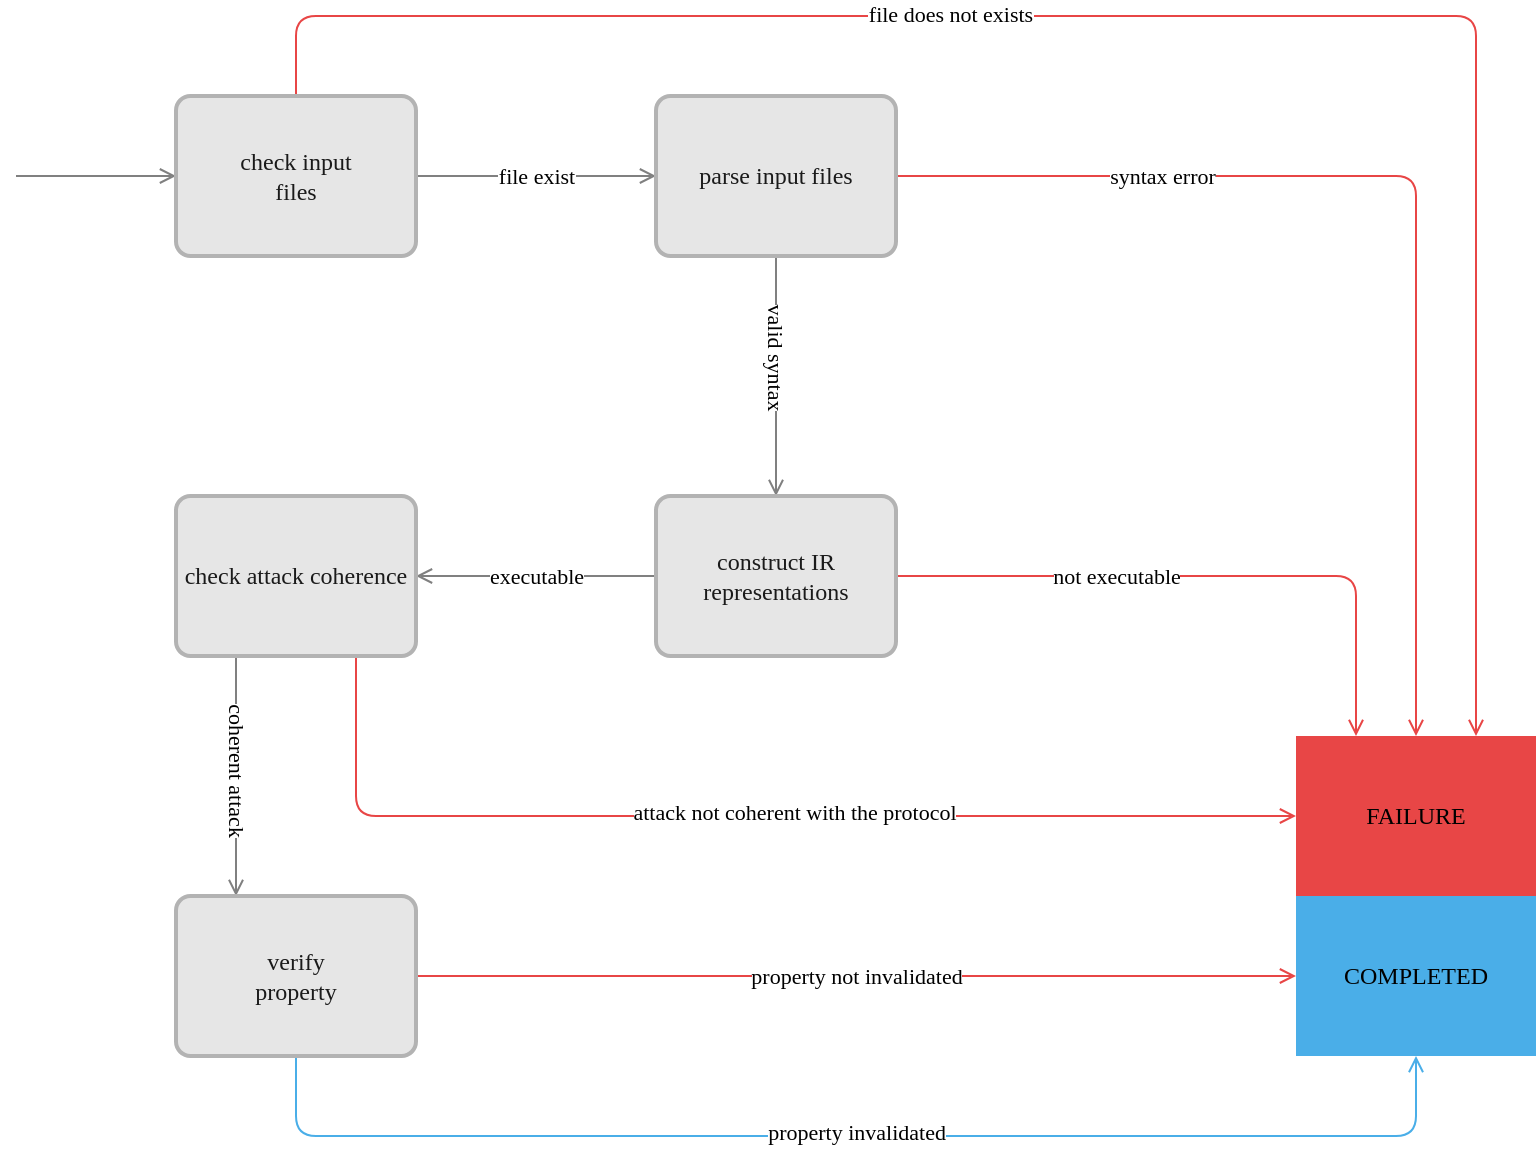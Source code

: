 <mxfile scale="2" border="0">
    <diagram id="Absw4FlAJofpdS9nPUwh" name="Sandbox">
        <mxGraphModel dx="1557" dy="969" grid="1" gridSize="10" guides="1" tooltips="1" connect="1" arrows="1" fold="1" page="1" pageScale="1" pageWidth="1169" pageHeight="827" background="#ffffff" math="0" shadow="0">
            <root>
                <mxCell id="0"/>
                <mxCell id="1" parent="0"/>
                <mxCell id="NU49kRKqgsqSBU1lDm1H-4" style="edgeStyle=none;html=1;exitX=1;exitY=0.5;exitDx=0;exitDy=0;entryX=0;entryY=0.5;entryDx=0;entryDy=0;endArrow=open;endFill=0;strokeColor=#808080;" edge="1" parent="1" source="4lcFeE_dXo_vpMr4bcOE-1" target="4lcFeE_dXo_vpMr4bcOE-2">
                    <mxGeometry relative="1" as="geometry"/>
                </mxCell>
                <mxCell id="IttJI3fnd0Y98JleBgqN-1" value="file exist" style="edgeLabel;html=1;align=center;verticalAlign=middle;resizable=0;points=[];fontFamily=Fira Code;fontColor=#000000;labelBackgroundColor=#FFFFFF;" vertex="1" connectable="0" parent="NU49kRKqgsqSBU1lDm1H-4">
                    <mxGeometry x="-0.355" y="-1" relative="1" as="geometry">
                        <mxPoint x="21" y="-1" as="offset"/>
                    </mxGeometry>
                </mxCell>
                <mxCell id="5LEAuDY7JxuY7O1avKwI-4" style="edgeStyle=none;html=1;exitX=0.5;exitY=0;exitDx=0;exitDy=0;entryX=0.75;entryY=0;entryDx=0;entryDy=0;strokeColor=#E84646;endArrow=open;endFill=0;" edge="1" parent="1" source="4lcFeE_dXo_vpMr4bcOE-1" target="5LEAuDY7JxuY7O1avKwI-1">
                    <mxGeometry relative="1" as="geometry">
                        <Array as="points">
                            <mxPoint x="380" y="80"/>
                            <mxPoint x="970" y="80"/>
                        </Array>
                    </mxGeometry>
                </mxCell>
                <mxCell id="fE1qPYhT42woRQjsetHe-2" value="file does not exists" style="edgeLabel;html=1;align=center;verticalAlign=middle;resizable=0;points=[];fontFamily=Fira Code;labelBackgroundColor=#FFFFFF;fontColor=#000000;" vertex="1" connectable="0" parent="5LEAuDY7JxuY7O1avKwI-4">
                    <mxGeometry x="-0.326" y="1" relative="1" as="geometry">
                        <mxPoint x="33" as="offset"/>
                    </mxGeometry>
                </mxCell>
                <mxCell id="7Z32vywTpY2U8DkZGhbv-9" style="edgeStyle=none;html=1;exitX=0;exitY=0.5;exitDx=0;exitDy=0;strokeColor=#808080;endArrow=none;endFill=0;startArrow=open;startFill=0;" edge="1" parent="1" source="4lcFeE_dXo_vpMr4bcOE-1">
                    <mxGeometry relative="1" as="geometry">
                        <mxPoint x="240" y="160" as="targetPoint"/>
                    </mxGeometry>
                </mxCell>
                <mxCell id="4lcFeE_dXo_vpMr4bcOE-1" value="check input&lt;br&gt;files" style="rounded=1;whiteSpace=wrap;html=1;arcSize=9;fontFamily=Fira Code;fontSource=https%3A%2F%2Ffonts.googleapis.com%2Fcss%3Ffamily%3DFira%2BCode;fillColor=#E6E6E6;fontColor=#1A1A1A;strokeColor=#B3B3B3;strokeWidth=2;" vertex="1" parent="1">
                    <mxGeometry x="320" y="120" width="120" height="80" as="geometry"/>
                </mxCell>
                <mxCell id="NU49kRKqgsqSBU1lDm1H-5" style="edgeStyle=none;html=1;exitX=0.5;exitY=1;exitDx=0;exitDy=0;entryX=0.5;entryY=0;entryDx=0;entryDy=0;strokeColor=#808080;endArrow=open;endFill=0;" edge="1" parent="1" source="4lcFeE_dXo_vpMr4bcOE-2" target="NU49kRKqgsqSBU1lDm1H-1">
                    <mxGeometry relative="1" as="geometry"/>
                </mxCell>
                <mxCell id="pNIUKdZSr8eFlOeN1e2J-1" value="valid syntax" style="edgeLabel;html=1;align=center;verticalAlign=middle;resizable=0;points=[];fontFamily=Fira Code;fontColor=#000000;rotation=90;labelBackgroundColor=#FFFFFF;" vertex="1" connectable="0" parent="NU49kRKqgsqSBU1lDm1H-5">
                    <mxGeometry x="-0.233" relative="1" as="geometry">
                        <mxPoint y="4" as="offset"/>
                    </mxGeometry>
                </mxCell>
                <mxCell id="7Z32vywTpY2U8DkZGhbv-1" style="edgeStyle=none;html=1;exitX=1;exitY=0.5;exitDx=0;exitDy=0;entryX=0.5;entryY=0;entryDx=0;entryDy=0;strokeColor=#E84646;endArrow=open;endFill=0;" edge="1" parent="1" source="4lcFeE_dXo_vpMr4bcOE-2" target="5LEAuDY7JxuY7O1avKwI-1">
                    <mxGeometry relative="1" as="geometry">
                        <Array as="points">
                            <mxPoint x="940" y="160"/>
                        </Array>
                    </mxGeometry>
                </mxCell>
                <mxCell id="fE1qPYhT42woRQjsetHe-3" value="syntax error" style="edgeLabel;html=1;align=center;verticalAlign=middle;resizable=0;points=[];fontFamily=Fira Code;labelBackgroundColor=#FFFFFF;fontColor=#000000;" vertex="1" connectable="0" parent="7Z32vywTpY2U8DkZGhbv-1">
                    <mxGeometry x="-0.583" relative="1" as="geometry">
                        <mxPoint x="20" as="offset"/>
                    </mxGeometry>
                </mxCell>
                <mxCell id="4lcFeE_dXo_vpMr4bcOE-2" value="parse input files" style="rounded=1;whiteSpace=wrap;html=1;arcSize=9;fontFamily=Fira Code;fontSource=https%3A%2F%2Ffonts.googleapis.com%2Fcss%3Ffamily%3DFira%2BCode;fillColor=#E6E6E6;fontColor=#1A1A1A;strokeColor=#B3B3B3;strokeWidth=2;" vertex="1" parent="1">
                    <mxGeometry x="560" y="120" width="120" height="80" as="geometry"/>
                </mxCell>
                <mxCell id="NU49kRKqgsqSBU1lDm1H-6" style="edgeStyle=none;html=1;exitX=0;exitY=0.5;exitDx=0;exitDy=0;entryX=1;entryY=0.5;entryDx=0;entryDy=0;strokeColor=#808080;endArrow=open;endFill=0;" edge="1" parent="1" source="NU49kRKqgsqSBU1lDm1H-1" target="NU49kRKqgsqSBU1lDm1H-2">
                    <mxGeometry relative="1" as="geometry"/>
                </mxCell>
                <mxCell id="GUKDXNua-LMZanjkUEIn-2" value="executable" style="edgeLabel;html=1;align=center;verticalAlign=middle;resizable=0;points=[];fontFamily=Fira Code;fontColor=#000000;labelBackgroundColor=#FFFFFF;" vertex="1" connectable="0" parent="NU49kRKqgsqSBU1lDm1H-6">
                    <mxGeometry x="0.355" y="1" relative="1" as="geometry">
                        <mxPoint x="21" y="-1" as="offset"/>
                    </mxGeometry>
                </mxCell>
                <mxCell id="7Z32vywTpY2U8DkZGhbv-2" style="edgeStyle=none;html=1;exitX=1;exitY=0.5;exitDx=0;exitDy=0;entryX=0.25;entryY=0;entryDx=0;entryDy=0;strokeColor=#E84646;endArrow=open;endFill=0;" edge="1" parent="1" source="NU49kRKqgsqSBU1lDm1H-1" target="5LEAuDY7JxuY7O1avKwI-1">
                    <mxGeometry relative="1" as="geometry">
                        <Array as="points">
                            <mxPoint x="830" y="360"/>
                            <mxPoint x="910" y="360"/>
                        </Array>
                    </mxGeometry>
                </mxCell>
                <mxCell id="tyg96py2T3dnKQVhYgTu-1" value="not executable" style="edgeLabel;html=1;align=center;verticalAlign=middle;resizable=0;points=[];fontFamily=Fira Code;labelBackgroundColor=#FFFFFF;fontColor=#000000;" vertex="1" connectable="0" parent="7Z32vywTpY2U8DkZGhbv-2">
                    <mxGeometry x="-0.549" y="-1" relative="1" as="geometry">
                        <mxPoint x="40" y="-1" as="offset"/>
                    </mxGeometry>
                </mxCell>
                <mxCell id="NU49kRKqgsqSBU1lDm1H-1" value="construct IR representations" style="rounded=1;whiteSpace=wrap;html=1;arcSize=9;fontFamily=Fira Code;fontSource=https%3A%2F%2Ffonts.googleapis.com%2Fcss%3Ffamily%3DFira%2BCode;fillColor=#E6E6E6;fontColor=#1A1A1A;strokeColor=#B3B3B3;strokeWidth=2;" vertex="1" parent="1">
                    <mxGeometry x="560" y="320" width="120" height="80" as="geometry"/>
                </mxCell>
                <mxCell id="7Z32vywTpY2U8DkZGhbv-4" style="edgeStyle=none;html=1;exitX=0.75;exitY=1;exitDx=0;exitDy=0;entryX=0;entryY=0.5;entryDx=0;entryDy=0;strokeColor=#E84646;endArrow=open;endFill=0;" edge="1" parent="1" source="NU49kRKqgsqSBU1lDm1H-2" target="5LEAuDY7JxuY7O1avKwI-1">
                    <mxGeometry relative="1" as="geometry">
                        <Array as="points">
                            <mxPoint x="410" y="480"/>
                        </Array>
                    </mxGeometry>
                </mxCell>
                <mxCell id="tyg96py2T3dnKQVhYgTu-2" value="attack not coherent with the protocol" style="edgeLabel;html=1;align=center;verticalAlign=middle;resizable=0;points=[];fontFamily=Fira Code;labelBackgroundColor=#FFFFFF;fontColor=#000000;" vertex="1" connectable="0" parent="7Z32vywTpY2U8DkZGhbv-4">
                    <mxGeometry x="-0.073" y="2" relative="1" as="geometry">
                        <mxPoint x="44" as="offset"/>
                    </mxGeometry>
                </mxCell>
                <mxCell id="7Z32vywTpY2U8DkZGhbv-6" style="edgeStyle=none;html=1;exitX=0.25;exitY=1;exitDx=0;exitDy=0;entryX=0.25;entryY=0;entryDx=0;entryDy=0;strokeColor=#808080;endArrow=open;endFill=0;" edge="1" parent="1" source="NU49kRKqgsqSBU1lDm1H-2" target="NU49kRKqgsqSBU1lDm1H-3">
                    <mxGeometry relative="1" as="geometry"/>
                </mxCell>
                <mxCell id="GUKDXNua-LMZanjkUEIn-3" value="coherent attack" style="edgeLabel;html=1;align=center;verticalAlign=middle;resizable=0;points=[];fontFamily=Fira Code;fontColor=#000000;rotation=90;labelBackgroundColor=#FFFFFF;" vertex="1" connectable="0" parent="7Z32vywTpY2U8DkZGhbv-6">
                    <mxGeometry x="-0.189" relative="1" as="geometry">
                        <mxPoint x="1" y="8" as="offset"/>
                    </mxGeometry>
                </mxCell>
                <mxCell id="NU49kRKqgsqSBU1lDm1H-2" value="check attack coherence" style="rounded=1;whiteSpace=wrap;html=1;arcSize=9;fontFamily=Fira Code;fontSource=https%3A%2F%2Ffonts.googleapis.com%2Fcss%3Ffamily%3DFira%2BCode;fillColor=#E6E6E6;fontColor=#1A1A1A;strokeColor=#B3B3B3;strokeWidth=2;" vertex="1" parent="1">
                    <mxGeometry x="320" y="320" width="120" height="80" as="geometry"/>
                </mxCell>
                <mxCell id="7Z32vywTpY2U8DkZGhbv-7" style="edgeStyle=none;html=1;exitX=1;exitY=0.5;exitDx=0;exitDy=0;entryX=0;entryY=0.5;entryDx=0;entryDy=0;strokeColor=#E84646;endArrow=open;endFill=0;" edge="1" parent="1" source="NU49kRKqgsqSBU1lDm1H-3" target="5LEAuDY7JxuY7O1avKwI-2">
                    <mxGeometry relative="1" as="geometry"/>
                </mxCell>
                <mxCell id="tyg96py2T3dnKQVhYgTu-3" value="property not invalidated" style="edgeLabel;html=1;align=center;verticalAlign=middle;resizable=0;points=[];fontFamily=Fira Code;labelBackgroundColor=#FFFFFF;fontColor=#000000;" vertex="1" connectable="0" parent="7Z32vywTpY2U8DkZGhbv-7">
                    <mxGeometry x="-0.452" y="1" relative="1" as="geometry">
                        <mxPoint x="99" y="1" as="offset"/>
                    </mxGeometry>
                </mxCell>
                <mxCell id="GUKDXNua-LMZanjkUEIn-1" style="edgeStyle=none;html=1;exitX=0.5;exitY=1;exitDx=0;exitDy=0;entryX=0.5;entryY=1;entryDx=0;entryDy=0;strokeColor=#4AAEE8;fontFamily=Fira Code;fontSource=https%3A%2F%2Ffonts.googleapis.com%2Fcss%3Ffamily%3DFira%2BCode;fontColor=#000000;startArrow=none;startFill=0;endArrow=open;endFill=0;" edge="1" parent="1" source="NU49kRKqgsqSBU1lDm1H-3" target="5LEAuDY7JxuY7O1avKwI-2">
                    <mxGeometry relative="1" as="geometry">
                        <Array as="points">
                            <mxPoint x="380" y="640"/>
                            <mxPoint x="940" y="640"/>
                        </Array>
                    </mxGeometry>
                </mxCell>
                <mxCell id="GUKDXNua-LMZanjkUEIn-4" value="property invalidated" style="edgeLabel;html=1;align=center;verticalAlign=middle;resizable=0;points=[];fontFamily=Fira Code;fontColor=#000000;labelBackgroundColor=#FFFFFF;" vertex="1" connectable="0" parent="GUKDXNua-LMZanjkUEIn-1">
                    <mxGeometry x="-0.116" y="2" relative="1" as="geometry">
                        <mxPoint x="37" as="offset"/>
                    </mxGeometry>
                </mxCell>
                <mxCell id="NU49kRKqgsqSBU1lDm1H-3" value="verify&lt;br&gt;property" style="rounded=1;whiteSpace=wrap;html=1;arcSize=9;fontFamily=Fira Code;fontSource=https%3A%2F%2Ffonts.googleapis.com%2Fcss%3Ffamily%3DFira%2BCode;fillColor=#E6E6E6;fontColor=#1A1A1A;strokeColor=#B3B3B3;strokeWidth=2;" vertex="1" parent="1">
                    <mxGeometry x="320" y="520" width="120" height="80" as="geometry"/>
                </mxCell>
                <mxCell id="5LEAuDY7JxuY7O1avKwI-1" value="FAILURE" style="rounded=1;whiteSpace=wrap;html=1;arcSize=0;fontFamily=Fira Code;fontSource=https%3A%2F%2Ffonts.googleapis.com%2Fcss%3Ffamily%3DFira%2BCode;fillColor=#E84646;strokeColor=none;" vertex="1" parent="1">
                    <mxGeometry x="880" y="440" width="120" height="80" as="geometry"/>
                </mxCell>
                <mxCell id="5LEAuDY7JxuY7O1avKwI-2" value="COMPLETED" style="rounded=1;whiteSpace=wrap;html=1;arcSize=0;fontFamily=Fira Code;fontSource=https%3A%2F%2Ffonts.googleapis.com%2Fcss%3Ffamily%3DFira%2BCode;strokeColor=none;fillColor=#4AAEE8;" vertex="1" parent="1">
                    <mxGeometry x="880" y="520" width="120" height="80" as="geometry"/>
                </mxCell>
            </root>
        </mxGraphModel>
    </diagram>
    <diagram id="nRu75XBJjj6Ibs8ZNMY9" name="Middleware">
        <mxGraphModel dx="1168" dy="727" grid="0" gridSize="10" guides="1" tooltips="1" connect="1" arrows="1" fold="1" page="1" pageScale="1" pageWidth="1169" pageHeight="827" background="#ffffff" math="0" shadow="0">
            <root>
                <mxCell id="0"/>
                <mxCell id="1" parent="0"/>
                <mxCell id="NWutSEZhSw1E27ig-qiw-1" style="edgeStyle=none;html=1;exitX=1;exitY=0.5;exitDx=0;exitDy=0;entryX=0;entryY=0.5;entryDx=0;entryDy=0;strokeColor=#808080;fontFamily=Fira Code;fontSource=https%3A%2F%2Ffonts.googleapis.com%2Fcss%3Ffamily%3DFira%2BCode;fontColor=#1A1A1A;startArrow=none;startFill=0;endArrow=open;endFill=0;" parent="1" source="ROnf_S6UzxzQ0ZAH-Nsj-1" target="ROnf_S6UzxzQ0ZAH-Nsj-2" edge="1">
                    <mxGeometry relative="1" as="geometry"/>
                </mxCell>
                <mxCell id="7Dd9QabHLnBAZ-WYzIgN-1" value="file exists" style="edgeLabel;html=1;align=center;verticalAlign=middle;resizable=0;points=[];fontFamily=Fira Code;fontColor=#1A1A1A;labelBackgroundColor=#FFFFFF;" parent="NWutSEZhSw1E27ig-qiw-1" vertex="1" connectable="0">
                    <mxGeometry x="-0.245" y="-2" relative="1" as="geometry">
                        <mxPoint x="14" y="-2" as="offset"/>
                    </mxGeometry>
                </mxCell>
                <mxCell id="NWutSEZhSw1E27ig-qiw-8" style="edgeStyle=none;html=1;exitX=0;exitY=0.5;exitDx=0;exitDy=0;strokeColor=#808080;fontFamily=Fira Code;fontSource=https%3A%2F%2Ffonts.googleapis.com%2Fcss%3Ffamily%3DFira%2BCode;fontColor=#1A1A1A;startArrow=open;startFill=0;endArrow=none;endFill=0;" parent="1" source="ROnf_S6UzxzQ0ZAH-Nsj-1" edge="1">
                    <mxGeometry relative="1" as="geometry">
                        <mxPoint x="240" y="160.333" as="targetPoint"/>
                    </mxGeometry>
                </mxCell>
                <mxCell id="A94HzI6aptY8UjIYYsqY-3" style="edgeStyle=none;html=1;exitX=0.5;exitY=0;exitDx=0;exitDy=0;entryX=0.75;entryY=0;entryDx=0;entryDy=0;strokeColor=#E84646;fontFamily=Fira Code;fontSource=https%3A%2F%2Ffonts.googleapis.com%2Fcss%3Ffamily%3DFira%2BCode;fontColor=#1A1A1A;startArrow=none;startFill=0;endArrow=open;endFill=0;" parent="1" source="ROnf_S6UzxzQ0ZAH-Nsj-1" target="A94HzI6aptY8UjIYYsqY-1" edge="1">
                    <mxGeometry relative="1" as="geometry">
                        <Array as="points">
                            <mxPoint x="380" y="80"/>
                            <mxPoint x="970" y="80"/>
                        </Array>
                    </mxGeometry>
                </mxCell>
                <mxCell id="S0PZWi4tL6LPu6C6k0V5-1" value="file does not exist" style="edgeLabel;html=1;align=center;verticalAlign=middle;resizable=0;points=[];fontFamily=Fira Code;fontColor=#1A1A1A;labelBackgroundColor=#FFFFFF;" parent="A94HzI6aptY8UjIYYsqY-3" vertex="1" connectable="0">
                    <mxGeometry x="-0.464" relative="1" as="geometry">
                        <mxPoint x="74" as="offset"/>
                    </mxGeometry>
                </mxCell>
                <mxCell id="ROnf_S6UzxzQ0ZAH-Nsj-1" value="check input&lt;br&gt;file" style="rounded=1;whiteSpace=wrap;html=1;arcSize=9;fontFamily=Fira Code;fontSource=https%3A%2F%2Ffonts.googleapis.com%2Fcss%3Ffamily%3DFira%2BCode;fillColor=#E6E6E6;fontColor=#1A1A1A;strokeColor=#B3B3B3;strokeWidth=2;" parent="1" vertex="1">
                    <mxGeometry x="320" y="120" width="120" height="80" as="geometry"/>
                </mxCell>
                <mxCell id="NWutSEZhSw1E27ig-qiw-3" style="edgeStyle=none;html=1;exitX=0.5;exitY=1;exitDx=0;exitDy=0;entryX=0.5;entryY=0;entryDx=0;entryDy=0;strokeColor=#808080;fontFamily=Fira Code;fontSource=https%3A%2F%2Ffonts.googleapis.com%2Fcss%3Ffamily%3DFira%2BCode;fontColor=#1A1A1A;startArrow=none;startFill=0;endArrow=open;endFill=0;" parent="1" source="ROnf_S6UzxzQ0ZAH-Nsj-2" target="ROnf_S6UzxzQ0ZAH-Nsj-3" edge="1">
                    <mxGeometry relative="1" as="geometry"/>
                </mxCell>
                <mxCell id="0QYnTCE9rR47tifkB5Ap-1" value="valid theory" style="edgeLabel;html=1;align=center;verticalAlign=middle;resizable=0;points=[];fontFamily=Fira Code;fontColor=#1A1A1A;labelBackgroundColor=#FFFFFF;rotation=90;" parent="NWutSEZhSw1E27ig-qiw-3" vertex="1" connectable="0">
                    <mxGeometry x="-0.204" relative="1" as="geometry">
                        <mxPoint y="12" as="offset"/>
                    </mxGeometry>
                </mxCell>
                <mxCell id="A94HzI6aptY8UjIYYsqY-4" style="edgeStyle=none;html=1;exitX=1;exitY=0.5;exitDx=0;exitDy=0;entryX=0.25;entryY=0;entryDx=0;entryDy=0;strokeColor=#E84646;fontFamily=Fira Code;fontSource=https%3A%2F%2Ffonts.googleapis.com%2Fcss%3Ffamily%3DFira%2BCode;fontColor=#1A1A1A;startArrow=none;startFill=0;endArrow=open;endFill=0;" parent="1" source="ROnf_S6UzxzQ0ZAH-Nsj-2" target="A94HzI6aptY8UjIYYsqY-1" edge="1">
                    <mxGeometry relative="1" as="geometry">
                        <Array as="points">
                            <mxPoint x="910" y="160"/>
                        </Array>
                    </mxGeometry>
                </mxCell>
                <mxCell id="7Dd9QabHLnBAZ-WYzIgN-2" value="syntax error" style="edgeLabel;html=1;align=center;verticalAlign=middle;resizable=0;points=[];fontFamily=Fira Code;fontColor=#1A1A1A;labelBackgroundColor=#FFFFFF;" parent="A94HzI6aptY8UjIYYsqY-4" vertex="1" connectable="0">
                    <mxGeometry x="-0.665" y="1" relative="1" as="geometry">
                        <mxPoint x="34" y="1" as="offset"/>
                    </mxGeometry>
                </mxCell>
                <mxCell id="ROnf_S6UzxzQ0ZAH-Nsj-2" value="parse&lt;br&gt;input file" style="rounded=1;whiteSpace=wrap;html=1;arcSize=9;fontFamily=Fira Code;fontSource=https%3A%2F%2Ffonts.googleapis.com%2Fcss%3Ffamily%3DFira%2BCode;fillColor=#E6E6E6;fontColor=#1A1A1A;strokeColor=#B3B3B3;strokeWidth=2;" parent="1" vertex="1">
                    <mxGeometry x="560" y="120" width="120" height="80" as="geometry"/>
                </mxCell>
                <mxCell id="NWutSEZhSw1E27ig-qiw-4" style="edgeStyle=none;html=1;exitX=0;exitY=0.5;exitDx=0;exitDy=0;entryX=1;entryY=0.5;entryDx=0;entryDy=0;strokeColor=#808080;fontFamily=Fira Code;fontSource=https%3A%2F%2Ffonts.googleapis.com%2Fcss%3Ffamily%3DFira%2BCode;fontColor=#1A1A1A;startArrow=none;startFill=0;endArrow=open;endFill=0;" parent="1" source="ROnf_S6UzxzQ0ZAH-Nsj-3" target="ROnf_S6UzxzQ0ZAH-Nsj-4" edge="1">
                    <mxGeometry relative="1" as="geometry"/>
                </mxCell>
                <mxCell id="ROnf_S6UzxzQ0ZAH-Nsj-3" value="start the&lt;br&gt;timer" style="rounded=1;whiteSpace=wrap;html=1;arcSize=9;fontFamily=Fira Code;fontSource=https%3A%2F%2Ffonts.googleapis.com%2Fcss%3Ffamily%3DFira%2BCode;fillColor=#E6E6E6;fontColor=#1A1A1A;strokeColor=#B3B3B3;strokeWidth=2;" parent="1" vertex="1">
                    <mxGeometry x="560" y="320" width="120" height="80" as="geometry"/>
                </mxCell>
                <mxCell id="NWutSEZhSw1E27ig-qiw-5" style="edgeStyle=none;html=1;exitX=0.25;exitY=1;exitDx=0;exitDy=0;entryX=0.5;entryY=0;entryDx=0;entryDy=0;strokeColor=#808080;fontFamily=Fira Code;fontSource=https%3A%2F%2Ffonts.googleapis.com%2Fcss%3Ffamily%3DFira%2BCode;fontColor=#1A1A1A;startArrow=none;startFill=0;endArrow=open;endFill=0;" parent="1" source="ROnf_S6UzxzQ0ZAH-Nsj-4" target="ROnf_S6UzxzQ0ZAH-Nsj-5" edge="1">
                    <mxGeometry relative="1" as="geometry">
                        <Array as="points">
                            <mxPoint x="350" y="460"/>
                            <mxPoint x="180" y="460"/>
                        </Array>
                    </mxGeometry>
                </mxCell>
                <mxCell id="sXTZyRNwutT2VbFRPYbZ-5" value="--check-partial-dec" style="edgeLabel;html=1;align=center;verticalAlign=middle;resizable=0;points=[];fontFamily=Fira Code;fontColor=#1A1A1A;labelBackgroundColor=#FFFFFF;" parent="NWutSEZhSw1E27ig-qiw-5" vertex="1" connectable="0">
                    <mxGeometry x="0.338" y="2" relative="1" as="geometry">
                        <mxPoint x="54" y="-2" as="offset"/>
                    </mxGeometry>
                </mxCell>
                <mxCell id="NWutSEZhSw1E27ig-qiw-6" style="edgeStyle=none;html=1;exitX=0.75;exitY=1;exitDx=0;exitDy=0;entryX=0.5;entryY=0;entryDx=0;entryDy=0;strokeColor=#808080;fontFamily=Fira Code;fontSource=https%3A%2F%2Ffonts.googleapis.com%2Fcss%3Ffamily%3DFira%2BCode;fontColor=#1A1A1A;startArrow=none;startFill=0;endArrow=open;endFill=0;" parent="1" source="ROnf_S6UzxzQ0ZAH-Nsj-4" target="ROnf_S6UzxzQ0ZAH-Nsj-7" edge="1">
                    <mxGeometry relative="1" as="geometry">
                        <Array as="points">
                            <mxPoint x="410" y="460"/>
                            <mxPoint x="580" y="460"/>
                        </Array>
                    </mxGeometry>
                </mxCell>
                <mxCell id="NWutSEZhSw1E27ig-qiw-7" style="edgeStyle=none;html=1;exitX=0.5;exitY=1;exitDx=0;exitDy=0;entryX=0.5;entryY=0;entryDx=0;entryDy=0;strokeColor=#333333;fontFamily=Fira Code;fontSource=https%3A%2F%2Ffonts.googleapis.com%2Fcss%3Ffamily%3DFira%2BCode;fontColor=#1A1A1A;startArrow=none;startFill=0;endArrow=open;endFill=0;" parent="1" source="ROnf_S6UzxzQ0ZAH-Nsj-4" target="ROnf_S6UzxzQ0ZAH-Nsj-6" edge="1">
                    <mxGeometry relative="1" as="geometry"/>
                </mxCell>
                <mxCell id="sXTZyRNwutT2VbFRPYbZ-6" value="--manual-guide" style="edgeLabel;html=1;align=center;verticalAlign=middle;resizable=0;points=[];fontFamily=Fira Code;fontColor=#1A1A1A;rotation=90;labelBackgroundColor=#FFFFFF;" parent="NWutSEZhSw1E27ig-qiw-7" vertex="1" connectable="0">
                    <mxGeometry x="0.155" relative="1" as="geometry">
                        <mxPoint x="1" y="-14" as="offset"/>
                    </mxGeometry>
                </mxCell>
                <mxCell id="aNFEJzO2V1uubiJX_tMZ-2" style="edgeStyle=none;html=1;exitX=0;exitY=0.5;exitDx=0;exitDy=0;strokeColor=#E84646;fontFamily=Fira Code;fontSource=https%3A%2F%2Ffonts.googleapis.com%2Fcss%3Ffamily%3DFira%2BCode;fontColor=#1A1A1A;startArrow=none;startFill=0;endArrow=none;endFill=0;" parent="1" source="ROnf_S6UzxzQ0ZAH-Nsj-4" edge="1">
                    <mxGeometry relative="1" as="geometry">
                        <mxPoint x="160" y="720" as="targetPoint"/>
                        <Array as="points">
                            <mxPoint x="80" y="360"/>
                            <mxPoint x="80" y="720"/>
                        </Array>
                    </mxGeometry>
                </mxCell>
                <mxCell id="ROnf_S6UzxzQ0ZAH-Nsj-4" value="start theory precomputation" style="rounded=1;whiteSpace=wrap;html=1;arcSize=9;fontFamily=Fira Code;fontSource=https%3A%2F%2Ffonts.googleapis.com%2Fcss%3Ffamily%3DFira%2BCode;fillColor=#E6E6E6;fontColor=#1A1A1A;strokeColor=#B3B3B3;strokeWidth=2;" parent="1" vertex="1">
                    <mxGeometry x="320" y="320" width="120" height="80" as="geometry"/>
                </mxCell>
                <mxCell id="mqfNIqZ1DAov3PJILJUO-1" style="edgeStyle=none;html=1;exitX=0.75;exitY=1;exitDx=0;exitDy=0;entryX=0.25;entryY=1;entryDx=0;entryDy=0;strokeColor=#4AAEE8;fontFamily=Fira Code;fontSource=https%3A%2F%2Ffonts.googleapis.com%2Fcss%3Ffamily%3DFira%2BCode;fontColor=#1A1A1A;startArrow=none;startFill=0;endArrow=open;endFill=0;" parent="1" source="ROnf_S6UzxzQ0ZAH-Nsj-5" target="A94HzI6aptY8UjIYYsqY-2" edge="1">
                    <mxGeometry relative="1" as="geometry">
                        <Array as="points">
                            <mxPoint x="210" y="640"/>
                            <mxPoint x="910" y="640"/>
                        </Array>
                    </mxGeometry>
                </mxCell>
                <mxCell id="sXTZyRNwutT2VbFRPYbZ-2" value="result found" style="edgeLabel;html=1;align=center;verticalAlign=middle;resizable=0;points=[];fontFamily=Fira Code;fontColor=#1A1A1A;labelBackgroundColor=#FFFFFF;" parent="mqfNIqZ1DAov3PJILJUO-1" vertex="1" connectable="0">
                    <mxGeometry x="-0.792" relative="1" as="geometry">
                        <mxPoint x="29" as="offset"/>
                    </mxGeometry>
                </mxCell>
                <mxCell id="mqfNIqZ1DAov3PJILJUO-3" style="edgeStyle=none;html=1;exitX=0.25;exitY=1;exitDx=0;exitDy=0;entryX=0;entryY=0.5;entryDx=0;entryDy=0;strokeColor=#E84646;fontFamily=Fira Code;fontSource=https%3A%2F%2Ffonts.googleapis.com%2Fcss%3Ffamily%3DFira%2BCode;fontColor=#1A1A1A;startArrow=none;startFill=0;endArrow=open;endFill=0;" parent="1" source="ROnf_S6UzxzQ0ZAH-Nsj-5" target="A94HzI6aptY8UjIYYsqY-1" edge="1">
                    <mxGeometry relative="1" as="geometry">
                        <Array as="points">
                            <mxPoint x="150" y="720"/>
                            <mxPoint x="760" y="720"/>
                            <mxPoint x="760" y="480"/>
                        </Array>
                    </mxGeometry>
                </mxCell>
                <mxCell id="0QYnTCE9rR47tifkB5Ap-2" value="timeout" style="edgeLabel;html=1;align=center;verticalAlign=middle;resizable=0;points=[];fontFamily=Fira Code;fontColor=#1A1A1A;labelBackgroundColor=#FFFFFF;" parent="mqfNIqZ1DAov3PJILJUO-3" vertex="1" connectable="0">
                    <mxGeometry x="0.127" relative="1" as="geometry">
                        <mxPoint x="36" as="offset"/>
                    </mxGeometry>
                </mxCell>
                <mxCell id="ROnf_S6UzxzQ0ZAH-Nsj-5" value="check for partial deconstructions" style="rounded=1;whiteSpace=wrap;html=1;arcSize=9;fontFamily=Fira Code;fontSource=https%3A%2F%2Ffonts.googleapis.com%2Fcss%3Ffamily%3DFira%2BCode;fillColor=#E6E6E6;fontColor=#1A1A1A;strokeColor=#B3B3B3;strokeWidth=2;" parent="1" vertex="1">
                    <mxGeometry x="120" y="520" width="120" height="80" as="geometry"/>
                </mxCell>
                <mxCell id="mqfNIqZ1DAov3PJILJUO-2" style="edgeStyle=none;html=1;exitX=0.75;exitY=1;exitDx=0;exitDy=0;entryX=0.75;entryY=1;entryDx=0;entryDy=0;strokeColor=#4AAEE8;fontFamily=Fira Code;fontSource=https%3A%2F%2Ffonts.googleapis.com%2Fcss%3Ffamily%3DFira%2BCode;fontColor=#1A1A1A;startArrow=none;startFill=0;endArrow=open;endFill=0;" parent="1" source="ROnf_S6UzxzQ0ZAH-Nsj-6" target="A94HzI6aptY8UjIYYsqY-2" edge="1">
                    <mxGeometry relative="1" as="geometry">
                        <Array as="points">
                            <mxPoint x="410" y="680"/>
                            <mxPoint x="970" y="680"/>
                        </Array>
                    </mxGeometry>
                </mxCell>
                <mxCell id="sXTZyRNwutT2VbFRPYbZ-4" value="&lt;span style=&quot;background-color: rgb(255, 255, 255);&quot;&gt;trace found&lt;/span&gt;" style="edgeLabel;html=1;align=center;verticalAlign=middle;resizable=0;points=[];fontFamily=Fira Code;fontColor=#1A1A1A;" parent="mqfNIqZ1DAov3PJILJUO-2" vertex="1" connectable="0">
                    <mxGeometry x="0.31" y="1" relative="1" as="geometry">
                        <mxPoint x="39" as="offset"/>
                    </mxGeometry>
                </mxCell>
                <mxCell id="aNFEJzO2V1uubiJX_tMZ-1" style="edgeStyle=none;html=1;exitX=0.25;exitY=1;exitDx=0;exitDy=0;entryX=1;entryY=0.5;entryDx=0;entryDy=0;strokeColor=#E84646;fontFamily=Fira Code;fontSource=https%3A%2F%2Ffonts.googleapis.com%2Fcss%3Ffamily%3DFira%2BCode;fontColor=#1A1A1A;startArrow=none;startFill=0;endArrow=open;endFill=0;" parent="1" source="ROnf_S6UzxzQ0ZAH-Nsj-6" target="A94HzI6aptY8UjIYYsqY-1" edge="1">
                    <mxGeometry relative="1" as="geometry">
                        <Array as="points">
                            <mxPoint x="350" y="760"/>
                            <mxPoint x="1040" y="760"/>
                            <mxPoint x="1040" y="480"/>
                        </Array>
                    </mxGeometry>
                </mxCell>
                <mxCell id="sXTZyRNwutT2VbFRPYbZ-1" value="no trace found" style="edgeLabel;html=1;align=center;verticalAlign=middle;resizable=0;points=[];fontFamily=Fira Code;fontColor=#1A1A1A;labelBackgroundColor=#FFFFFF;" parent="aNFEJzO2V1uubiJX_tMZ-1" vertex="1" connectable="0">
                    <mxGeometry x="0.062" y="2" relative="1" as="geometry">
                        <mxPoint x="49" y="2" as="offset"/>
                    </mxGeometry>
                </mxCell>
                <mxCell id="FPHNUKAA13WP9XXBeVZQ-1" style="edgeStyle=none;html=1;exitX=0.5;exitY=1;exitDx=0;exitDy=0;strokeColor=#E84646;fontFamily=Fira Code;fontSource=https%3A%2F%2Ffonts.googleapis.com%2Fcss%3Ffamily%3DFira%2BCode;fontColor=#1A1A1A;startArrow=none;startFill=0;endArrow=none;endFill=0;" parent="1" source="ROnf_S6UzxzQ0ZAH-Nsj-6" edge="1">
                    <mxGeometry relative="1" as="geometry">
                        <mxPoint x="390" y="720" as="targetPoint"/>
                        <Array as="points">
                            <mxPoint x="380" y="720"/>
                        </Array>
                    </mxGeometry>
                </mxCell>
                <mxCell id="ROnf_S6UzxzQ0ZAH-Nsj-6" value="manual proof" style="rounded=1;whiteSpace=wrap;html=1;arcSize=9;fontFamily=Fira Code;fontSource=https%3A%2F%2Ffonts.googleapis.com%2Fcss%3Ffamily%3DFira%2BCode;fillColor=#E6E6E6;fontColor=#1A1A1A;strokeColor=#B3B3B3;strokeWidth=2;" parent="1" vertex="1">
                    <mxGeometry x="320" y="520" width="120" height="80" as="geometry"/>
                </mxCell>
                <mxCell id="mqfNIqZ1DAov3PJILJUO-8" style="edgeStyle=none;html=1;exitX=0.75;exitY=1;exitDx=0;exitDy=0;strokeColor=#4AAEE8;fontFamily=Fira Code;fontSource=https%3A%2F%2Ffonts.googleapis.com%2Fcss%3Ffamily%3DFira%2BCode;fontColor=#1A1A1A;startArrow=none;startFill=0;endArrow=none;endFill=0;" parent="1" source="ROnf_S6UzxzQ0ZAH-Nsj-7" edge="1">
                    <mxGeometry relative="1" as="geometry">
                        <mxPoint x="620" y="680" as="targetPoint"/>
                        <Array as="points">
                            <mxPoint x="610" y="680"/>
                        </Array>
                    </mxGeometry>
                </mxCell>
                <mxCell id="FPHNUKAA13WP9XXBeVZQ-2" style="edgeStyle=none;html=1;exitX=0.5;exitY=1;exitDx=0;exitDy=0;strokeColor=#E84646;fontFamily=Fira Code;fontSource=https%3A%2F%2Ffonts.googleapis.com%2Fcss%3Ffamily%3DFira%2BCode;fontColor=#1A1A1A;startArrow=none;startFill=0;endArrow=none;endFill=0;" parent="1" source="ROnf_S6UzxzQ0ZAH-Nsj-7" edge="1">
                    <mxGeometry relative="1" as="geometry">
                        <mxPoint x="590" y="720" as="targetPoint"/>
                        <Array as="points">
                            <mxPoint x="580" y="720"/>
                        </Array>
                    </mxGeometry>
                </mxCell>
                <mxCell id="FPHNUKAA13WP9XXBeVZQ-4" style="edgeStyle=none;html=1;exitX=0.25;exitY=1;exitDx=0;exitDy=0;strokeColor=#E84646;fontFamily=Fira Code;fontSource=https%3A%2F%2Ffonts.googleapis.com%2Fcss%3Ffamily%3DFira%2BCode;fontColor=#1A1A1A;startArrow=none;startFill=0;endArrow=none;endFill=0;" parent="1" source="ROnf_S6UzxzQ0ZAH-Nsj-7" edge="1">
                    <mxGeometry relative="1" as="geometry">
                        <mxPoint x="560" y="760" as="targetPoint"/>
                        <Array as="points">
                            <mxPoint x="550" y="760"/>
                        </Array>
                    </mxGeometry>
                </mxCell>
                <mxCell id="ROnf_S6UzxzQ0ZAH-Nsj-7" value="automatic proof" style="rounded=1;whiteSpace=wrap;html=1;arcSize=9;fontFamily=Fira Code;fontSource=https%3A%2F%2Ffonts.googleapis.com%2Fcss%3Ffamily%3DFira%2BCode;fillColor=#E6E6E6;fontColor=#1A1A1A;strokeColor=#B3B3B3;strokeWidth=2;" parent="1" vertex="1">
                    <mxGeometry x="520" y="520" width="120" height="80" as="geometry"/>
                </mxCell>
                <mxCell id="A94HzI6aptY8UjIYYsqY-1" value="FAILURE" style="rounded=1;whiteSpace=wrap;html=1;arcSize=0;fontFamily=Fira Code;fontSource=https%3A%2F%2Ffonts.googleapis.com%2Fcss%3Ffamily%3DFira%2BCode;fillColor=#E84646;strokeColor=none;" parent="1" vertex="1">
                    <mxGeometry x="880" y="440" width="120" height="80" as="geometry"/>
                </mxCell>
                <mxCell id="A94HzI6aptY8UjIYYsqY-2" value="COMPLETED" style="rounded=1;whiteSpace=wrap;html=1;arcSize=0;fontFamily=Fira Code;fontSource=https%3A%2F%2Ffonts.googleapis.com%2Fcss%3Ffamily%3DFira%2BCode;strokeColor=none;fillColor=#4AAEE8;" parent="1" vertex="1">
                    <mxGeometry x="880" y="520" width="120" height="80" as="geometry"/>
                </mxCell>
            </root>
        </mxGraphModel>
    </diagram>
    <diagram name="ManualGuide" id="LXbYE0QR5qByD21kZe_u">
        <mxGraphModel dx="1947" dy="1212" grid="0" gridSize="10" guides="1" tooltips="1" connect="1" arrows="1" fold="1" page="1" pageScale="1" pageWidth="1169" pageHeight="827" background="#ffffff" math="0" shadow="0">
            <root>
                <mxCell id="5fGcqpTsJmh9CHt-Vf_u-0"/>
                <mxCell id="5fGcqpTsJmh9CHt-Vf_u-1" parent="5fGcqpTsJmh9CHt-Vf_u-0"/>
                <mxCell id="5fGcqpTsJmh9CHt-Vf_u-2" style="edgeStyle=none;html=1;exitX=0;exitY=0.5;exitDx=0;exitDy=0;strokeColor=#B3B3B3;endArrow=none;endFill=0;startArrow=open;startFill=0;" parent="5fGcqpTsJmh9CHt-Vf_u-1" source="5fGcqpTsJmh9CHt-Vf_u-6" edge="1">
                    <mxGeometry relative="1" as="geometry">
                        <mxPoint x="10" y="200" as="targetPoint"/>
                    </mxGeometry>
                </mxCell>
                <mxCell id="5fGcqpTsJmh9CHt-Vf_u-3" value="--manual-guide" style="edgeLabel;html=1;align=center;verticalAlign=middle;resizable=0;points=[];fontSize=12;fontFamily=Fira Code;fontColor=#000000;labelBackgroundColor=#FFFFFF;" parent="5fGcqpTsJmh9CHt-Vf_u-2" vertex="1" connectable="0">
                    <mxGeometry x="0.489" relative="1" as="geometry">
                        <mxPoint x="34" as="offset"/>
                    </mxGeometry>
                </mxCell>
                <mxCell id="e6j0iWpUcwzpJNAL3IA5-33" style="edgeStyle=none;html=1;exitX=1;exitY=0.25;exitDx=0;exitDy=0;strokeColor=#4AAEE8;fontFamily=Fira Code;fontSource=https%3A%2F%2Ffonts.googleapis.com%2Fcss%3Ffamily%3DFira%2BCode;fontSize=12;fontColor=#000000;startArrow=none;startFill=0;endArrow=open;endFill=0;" parent="5fGcqpTsJmh9CHt-Vf_u-1" source="5fGcqpTsJmh9CHt-Vf_u-6" edge="1">
                    <mxGeometry relative="1" as="geometry">
                        <mxPoint x="1160" y="160" as="targetPoint"/>
                    </mxGeometry>
                </mxCell>
                <mxCell id="e6j0iWpUcwzpJNAL3IA5-35" value="trace&lt;br&gt;found" style="edgeLabel;html=1;align=center;verticalAlign=middle;resizable=0;points=[];fontSize=12;fontFamily=Fira Code;fontColor=#000000;labelBackgroundColor=#FFFFFF;" parent="e6j0iWpUcwzpJNAL3IA5-33" vertex="1" connectable="0">
                    <mxGeometry x="-0.229" relative="1" as="geometry">
                        <mxPoint x="6" as="offset"/>
                    </mxGeometry>
                </mxCell>
                <mxCell id="e6j0iWpUcwzpJNAL3IA5-36" style="edgeStyle=none;html=1;exitX=1;exitY=0.75;exitDx=0;exitDy=0;strokeColor=#FF4D4D;fontFamily=Fira Code;fontSource=https%3A%2F%2Ffonts.googleapis.com%2Fcss%3Ffamily%3DFira%2BCode;fontSize=12;fontColor=#000000;startArrow=none;startFill=0;endArrow=open;endFill=0;" parent="5fGcqpTsJmh9CHt-Vf_u-1" source="5fGcqpTsJmh9CHt-Vf_u-6" edge="1">
                    <mxGeometry relative="1" as="geometry">
                        <mxPoint x="1160" y="239.889" as="targetPoint"/>
                    </mxGeometry>
                </mxCell>
                <mxCell id="e6j0iWpUcwzpJNAL3IA5-37" value="no trace&lt;br&gt;found" style="edgeLabel;html=1;align=center;verticalAlign=middle;resizable=0;points=[];fontSize=12;fontFamily=Fira Code;fontColor=#000000;labelBackgroundColor=#FFFFFF;" parent="e6j0iWpUcwzpJNAL3IA5-36" vertex="1" connectable="0">
                    <mxGeometry x="-0.34" y="2" relative="1" as="geometry">
                        <mxPoint x="11" as="offset"/>
                    </mxGeometry>
                </mxCell>
                <mxCell id="5fGcqpTsJmh9CHt-Vf_u-6" value="" style="rounded=0;whiteSpace=wrap;html=1;arcSize=9;fontFamily=Fira Code;fontSource=https%3A%2F%2Ffonts.googleapis.com%2Fcss%3Ffamily%3DFira%2BCode;fillColor=#CCCCCC;fontColor=#1A1A1A;strokeColor=#999999;strokeWidth=2;" parent="5fGcqpTsJmh9CHt-Vf_u-1" vertex="1">
                    <mxGeometry x="150" y="120" width="920" height="160" as="geometry"/>
                </mxCell>
                <mxCell id="5fGcqpTsJmh9CHt-Vf_u-7" style="edgeStyle=none;html=1;exitX=1;exitY=0.5;exitDx=0;exitDy=0;entryX=0;entryY=0.5;entryDx=0;entryDy=0;strokeColor=#000000;endArrow=open;endFill=0;" parent="5fGcqpTsJmh9CHt-Vf_u-1" source="5fGcqpTsJmh9CHt-Vf_u-8" target="5fGcqpTsJmh9CHt-Vf_u-16" edge="1">
                    <mxGeometry relative="1" as="geometry"/>
                </mxCell>
                <mxCell id="5fGcqpTsJmh9CHt-Vf_u-8" value="run Tamarin with custom oracle" style="rounded=1;whiteSpace=wrap;html=1;arcSize=9;fontFamily=Fira Code;fontSource=https%3A%2F%2Ffonts.googleapis.com%2Fcss%3Ffamily%3DFira%2BCode;fillColor=#E6E6E6;fontColor=#1A1A1A;strokeColor=#B3B3B3;strokeWidth=2;" parent="5fGcqpTsJmh9CHt-Vf_u-1" vertex="1">
                    <mxGeometry x="190" y="180" width="120" height="80" as="geometry"/>
                </mxCell>
                <mxCell id="5fGcqpTsJmh9CHt-Vf_u-9" value="" style="rounded=0;whiteSpace=wrap;html=1;arcSize=9;fontFamily=Fira Code;fontSource=https%3A%2F%2Ffonts.googleapis.com%2Fcss%3Ffamily%3DFira%2BCode;fillColor=#CCCCCC;fontColor=#1A1A1A;strokeColor=#999999;strokeWidth=2;" parent="5fGcqpTsJmh9CHt-Vf_u-1" vertex="1">
                    <mxGeometry x="270" y="600" width="760" height="160" as="geometry"/>
                </mxCell>
                <mxCell id="5fGcqpTsJmh9CHt-Vf_u-10" value="start proof" style="rounded=1;whiteSpace=wrap;html=1;arcSize=9;fontFamily=Fira Code;fontSource=https%3A%2F%2Ffonts.googleapis.com%2Fcss%3Ffamily%3DFira%2BCode;fillColor=#E6E6E6;fontColor=#1A1A1A;strokeColor=#B3B3B3;strokeWidth=2;" parent="5fGcqpTsJmh9CHt-Vf_u-1" vertex="1">
                    <mxGeometry x="310" y="620" width="120" height="80" as="geometry"/>
                </mxCell>
                <mxCell id="5fGcqpTsJmh9CHt-Vf_u-11" style="edgeStyle=none;html=1;exitX=1;exitY=0.5;exitDx=0;exitDy=0;entryX=0;entryY=0.5;entryDx=0;entryDy=0;strokeColor=#000000;endArrow=open;endFill=0;" parent="5fGcqpTsJmh9CHt-Vf_u-1" source="5fGcqpTsJmh9CHt-Vf_u-10" target="5fGcqpTsJmh9CHt-Vf_u-14" edge="1">
                    <mxGeometry relative="1" as="geometry">
                        <mxPoint x="590" y="660" as="sourcePoint"/>
                    </mxGeometry>
                </mxCell>
                <mxCell id="e6j0iWpUcwzpJNAL3IA5-2" style="edgeStyle=none;html=1;exitX=0.167;exitY=-0.002;exitDx=0;exitDy=0;entryX=0;entryY=0.5;entryDx=0;entryDy=0;strokeColor=#000000;fontFamily=Fira Code;fontSource=https%3A%2F%2Ffonts.googleapis.com%2Fcss%3Ffamily%3DFira%2BCode;fontSize=12;fontColor=#000000;startArrow=none;startFill=0;endArrow=open;endFill=0;exitPerimeter=0;dashed=1;" parent="5fGcqpTsJmh9CHt-Vf_u-1" source="5fGcqpTsJmh9CHt-Vf_u-14" target="e6j0iWpUcwzpJNAL3IA5-0" edge="1">
                    <mxGeometry relative="1" as="geometry">
                        <Array as="points">
                            <mxPoint x="530" y="440"/>
                        </Array>
                    </mxGeometry>
                </mxCell>
                <mxCell id="e6j0iWpUcwzpJNAL3IA5-25" style="edgeStyle=none;html=1;exitX=1;exitY=0.5;exitDx=0;exitDy=0;entryX=0;entryY=0.5;entryDx=0;entryDy=0;strokeColor=#000000;fontFamily=Fira Code;fontSource=https%3A%2F%2Ffonts.googleapis.com%2Fcss%3Ffamily%3DFira%2BCode;fontSize=12;fontColor=#000000;startArrow=none;startFill=0;endArrow=open;endFill=0;" parent="5fGcqpTsJmh9CHt-Vf_u-1" source="5fGcqpTsJmh9CHt-Vf_u-14" target="e6j0iWpUcwzpJNAL3IA5-24" edge="1">
                    <mxGeometry relative="1" as="geometry"/>
                </mxCell>
                <mxCell id="5fGcqpTsJmh9CHt-Vf_u-14" value="guide the proof search through the oracle" style="rounded=1;whiteSpace=wrap;html=1;arcSize=9;fontFamily=Fira Code;fontSource=https%3A%2F%2Ffonts.googleapis.com%2Fcss%3Ffamily%3DFira%2BCode;fillColor=#E6E6E6;fontColor=#1A1A1A;strokeColor=#B3B3B3;strokeWidth=2;" parent="5fGcqpTsJmh9CHt-Vf_u-1" vertex="1">
                    <mxGeometry x="470" y="620" width="360" height="80" as="geometry"/>
                </mxCell>
                <mxCell id="e6j0iWpUcwzpJNAL3IA5-27" style="edgeStyle=none;html=1;exitX=1;exitY=0.5;exitDx=0;exitDy=0;entryX=0;entryY=0.5;entryDx=0;entryDy=0;strokeColor=#000000;fontFamily=Fira Code;fontSource=https%3A%2F%2Ffonts.googleapis.com%2Fcss%3Ffamily%3DFira%2BCode;fontSize=12;fontColor=#000000;startArrow=none;startFill=0;endArrow=open;endFill=0;" parent="5fGcqpTsJmh9CHt-Vf_u-1" source="5fGcqpTsJmh9CHt-Vf_u-16" target="e6j0iWpUcwzpJNAL3IA5-26" edge="1">
                    <mxGeometry relative="1" as="geometry"/>
                </mxCell>
                <mxCell id="5fGcqpTsJmh9CHt-Vf_u-16" value="spawn server" style="rounded=1;whiteSpace=wrap;html=1;arcSize=9;fontFamily=Fira Code;fontSource=https%3A%2F%2Ffonts.googleapis.com%2Fcss%3Ffamily%3DFira%2BCode;fillColor=#E6E6E6;fontColor=#1A1A1A;strokeColor=#B3B3B3;strokeWidth=2;" parent="5fGcqpTsJmh9CHt-Vf_u-1" vertex="1">
                    <mxGeometry x="350" y="180" width="520" height="80" as="geometry"/>
                </mxCell>
                <mxCell id="5fGcqpTsJmh9CHt-Vf_u-17" style="edgeStyle=none;html=1;exitX=0.5;exitY=1;exitDx=0;exitDy=0;strokeColor=#000000;endArrow=open;endFill=0;entryX=0;entryY=0.5;entryDx=0;entryDy=0;" parent="5fGcqpTsJmh9CHt-Vf_u-1" source="5fGcqpTsJmh9CHt-Vf_u-8" target="5fGcqpTsJmh9CHt-Vf_u-9" edge="1">
                    <mxGeometry relative="1" as="geometry">
                        <mxPoint x="270" y="470" as="targetPoint"/>
                        <Array as="points">
                            <mxPoint x="250" y="680"/>
                        </Array>
                    </mxGeometry>
                </mxCell>
                <mxCell id="5fGcqpTsJmh9CHt-Vf_u-21" value="&lt;font color=&quot;#000000&quot; data-font-src=&quot;https://fonts.googleapis.com/css?family=Fira+Code&quot; face=&quot;Fira Code&quot; style=&quot;font-size: 16px;&quot;&gt;Tamarin&lt;/font&gt;" style="text;html=1;align=center;verticalAlign=middle;resizable=0;points=[];autosize=1;strokeColor=none;fillColor=none;fontSize=16;" parent="5fGcqpTsJmh9CHt-Vf_u-1" vertex="1">
                    <mxGeometry x="605" y="720" width="90" height="30" as="geometry"/>
                </mxCell>
                <mxCell id="5fGcqpTsJmh9CHt-Vf_u-22" value="&lt;font color=&quot;#000000&quot; data-font-src=&quot;https://fonts.googleapis.com/css?family=Fira+Code&quot; face=&quot;Fira Code&quot; style=&quot;font-size: 16px;&quot;&gt;Middleware&lt;/font&gt;" style="text;html=1;align=center;verticalAlign=middle;resizable=0;points=[];autosize=1;strokeColor=none;fillColor=none;fontSize=16;" parent="5fGcqpTsJmh9CHt-Vf_u-1" vertex="1">
                    <mxGeometry x="370" y="130" width="120" height="30" as="geometry"/>
                </mxCell>
                <mxCell id="e6j0iWpUcwzpJNAL3IA5-0" value="" style="rounded=0;whiteSpace=wrap;html=1;arcSize=9;fontFamily=Fira Code;fontSource=https%3A%2F%2Ffonts.googleapis.com%2Fcss%3Ffamily%3DFira%2BCode;fillColor=#CCCCCC;fontColor=#1A1A1A;strokeColor=#999999;strokeWidth=2;" parent="5fGcqpTsJmh9CHt-Vf_u-1" vertex="1">
                    <mxGeometry x="550" y="360" width="280" height="160" as="geometry"/>
                </mxCell>
                <mxCell id="e6j0iWpUcwzpJNAL3IA5-8" style="edgeStyle=none;html=1;exitX=0.25;exitY=0;exitDx=0;exitDy=0;strokeColor=#000000;fontFamily=Fira Code;fontSource=https%3A%2F%2Ffonts.googleapis.com%2Fcss%3Ffamily%3DFira%2BCode;fontSize=12;fontColor=#000000;startArrow=none;startFill=0;endArrow=open;endFill=0;entryX=0.56;entryY=0.987;entryDx=0;entryDy=0;entryPerimeter=0;dashed=1;" parent="5fGcqpTsJmh9CHt-Vf_u-1" source="e6j0iWpUcwzpJNAL3IA5-1" target="5fGcqpTsJmh9CHt-Vf_u-16" edge="1">
                    <mxGeometry relative="1" as="geometry">
                        <mxPoint x="644.64" y="259.84" as="targetPoint"/>
                        <mxPoint x="645" y="420" as="sourcePoint"/>
                    </mxGeometry>
                </mxCell>
                <mxCell id="e6j0iWpUcwzpJNAL3IA5-1" value="establish socket" style="rounded=1;whiteSpace=wrap;html=1;arcSize=9;fontFamily=Fira Code;fontSource=https%3A%2F%2Ffonts.googleapis.com%2Fcss%3Ffamily%3DFira%2BCode;fillColor=#E6E6E6;fontColor=#1A1A1A;strokeColor=#B3B3B3;strokeWidth=2;" parent="5fGcqpTsJmh9CHt-Vf_u-1" vertex="1">
                    <mxGeometry x="590" y="420" width="200" height="80" as="geometry"/>
                </mxCell>
                <mxCell id="e6j0iWpUcwzpJNAL3IA5-12" style="edgeStyle=none;html=1;strokeColor=#000000;fontFamily=Fira Code;fontSource=https%3A%2F%2Ffonts.googleapis.com%2Fcss%3Ffamily%3DFira%2BCode;fontSize=12;fontColor=#000000;startArrow=open;startFill=0;endArrow=none;endFill=0;dashed=1;" parent="5fGcqpTsJmh9CHt-Vf_u-1" edge="1">
                    <mxGeometry relative="1" as="geometry">
                        <mxPoint x="710" y="20" as="targetPoint"/>
                        <mxPoint x="710" y="180" as="sourcePoint"/>
                    </mxGeometry>
                </mxCell>
                <mxCell id="e6j0iWpUcwzpJNAL3IA5-13" value="&lt;span style=&quot;background-color: rgb(255, 255, 255);&quot;&gt;chosen goal&lt;/span&gt;" style="edgeLabel;html=1;align=center;verticalAlign=middle;resizable=0;points=[];fontSize=12;fontFamily=Fira Code;fontColor=#000000;rotation=90;" parent="e6j0iWpUcwzpJNAL3IA5-12" vertex="1" connectable="0">
                    <mxGeometry x="0.376" y="1" relative="1" as="geometry">
                        <mxPoint x="1" y="30" as="offset"/>
                    </mxGeometry>
                </mxCell>
                <mxCell id="e6j0iWpUcwzpJNAL3IA5-14" style="edgeStyle=none;html=1;exitX=0.75;exitY=0;exitDx=0;exitDy=0;strokeColor=#000000;fontFamily=Fira Code;fontSource=https%3A%2F%2Ffonts.googleapis.com%2Fcss%3Ffamily%3DFira%2BCode;fontSize=12;fontColor=#000000;startArrow=open;startFill=0;endArrow=none;endFill=0;entryX=0.731;entryY=1.012;entryDx=0;entryDy=0;entryPerimeter=0;dashed=1;" parent="5fGcqpTsJmh9CHt-Vf_u-1" edge="1">
                    <mxGeometry relative="1" as="geometry">
                        <mxPoint x="724.12" y="260.96" as="targetPoint"/>
                        <mxPoint x="724.0" y="420" as="sourcePoint"/>
                    </mxGeometry>
                </mxCell>
                <mxCell id="e6j0iWpUcwzpJNAL3IA5-15" value="&lt;span style=&quot;background-color: rgb(255, 255, 255);&quot;&gt;chosen goal&lt;/span&gt;" style="edgeLabel;html=1;align=center;verticalAlign=middle;resizable=0;points=[];fontSize=12;fontFamily=Fira Code;fontColor=#000000;rotation=90;" parent="e6j0iWpUcwzpJNAL3IA5-14" vertex="1" connectable="0">
                    <mxGeometry x="0.376" y="1" relative="1" as="geometry">
                        <mxPoint x="1" y="30" as="offset"/>
                    </mxGeometry>
                </mxCell>
                <mxCell id="e6j0iWpUcwzpJNAL3IA5-19" style="edgeStyle=none;html=1;strokeColor=#000000;fontFamily=Fira Code;fontSource=https%3A%2F%2Ffonts.googleapis.com%2Fcss%3Ffamily%3DFira%2BCode;fontSize=12;fontColor=#000000;startArrow=none;startFill=0;endArrow=open;endFill=0;entryX=0.95;entryY=0.998;entryDx=0;entryDy=0;entryPerimeter=0;dashed=1;" parent="5fGcqpTsJmh9CHt-Vf_u-1" edge="1">
                    <mxGeometry relative="1" as="geometry">
                        <mxPoint x="620" y="500.0" as="targetPoint"/>
                        <mxPoint x="620" y="620" as="sourcePoint"/>
                    </mxGeometry>
                </mxCell>
                <mxCell id="e6j0iWpUcwzpJNAL3IA5-21" value="lemma name&lt;br&gt;and goals list" style="edgeLabel;html=1;align=center;verticalAlign=middle;resizable=0;points=[];fontSize=12;fontFamily=Fira Code;fontColor=#000000;rotation=-90;labelBackgroundColor=#FFFFFF;" parent="e6j0iWpUcwzpJNAL3IA5-19" vertex="1" connectable="0">
                    <mxGeometry x="-0.032" relative="1" as="geometry">
                        <mxPoint y="3" as="offset"/>
                    </mxGeometry>
                </mxCell>
                <mxCell id="e6j0iWpUcwzpJNAL3IA5-22" style="edgeStyle=none;html=1;strokeColor=#000000;fontFamily=Fira Code;fontSource=https%3A%2F%2Ffonts.googleapis.com%2Fcss%3Ffamily%3DFira%2BCode;fontSize=12;fontColor=#000000;startArrow=open;startFill=0;endArrow=none;endFill=0;entryX=0.95;entryY=0.998;entryDx=0;entryDy=0;entryPerimeter=0;dashed=1;" parent="5fGcqpTsJmh9CHt-Vf_u-1" edge="1">
                    <mxGeometry relative="1" as="geometry">
                        <mxPoint x="750" y="500.0" as="targetPoint"/>
                        <mxPoint x="750" y="620" as="sourcePoint"/>
                    </mxGeometry>
                </mxCell>
                <mxCell id="e6j0iWpUcwzpJNAL3IA5-23" value="&lt;span style=&quot;background-color: rgb(255, 255, 255);&quot;&gt;chosen goal&lt;/span&gt;" style="edgeLabel;html=1;align=center;verticalAlign=middle;resizable=0;points=[];fontSize=12;fontFamily=Fira Code;fontColor=#000000;rotation=90;" parent="e6j0iWpUcwzpJNAL3IA5-22" vertex="1" connectable="0">
                    <mxGeometry x="0.376" y="1" relative="1" as="geometry">
                        <mxPoint x="1" y="21" as="offset"/>
                    </mxGeometry>
                </mxCell>
                <mxCell id="e6j0iWpUcwzpJNAL3IA5-39" style="edgeStyle=none;html=1;exitX=0.5;exitY=0;exitDx=0;exitDy=0;entryX=0.18;entryY=1.006;entryDx=0;entryDy=0;entryPerimeter=0;strokeColor=#000000;fontFamily=Fira Code;fontSource=https%3A%2F%2Ffonts.googleapis.com%2Fcss%3Ffamily%3DFira%2BCode;fontSize=12;fontColor=#000000;startArrow=none;startFill=0;endArrow=open;endFill=0;" parent="5fGcqpTsJmh9CHt-Vf_u-1" source="e6j0iWpUcwzpJNAL3IA5-24" target="e6j0iWpUcwzpJNAL3IA5-26" edge="1">
                    <mxGeometry relative="1" as="geometry"/>
                </mxCell>
                <mxCell id="e6j0iWpUcwzpJNAL3IA5-40" value="notify" style="edgeLabel;html=1;align=center;verticalAlign=middle;resizable=0;points=[];fontSize=12;fontFamily=Fira Code;fontColor=#000000;rotation=-90;labelBackgroundColor=#FFFFFF;" parent="e6j0iWpUcwzpJNAL3IA5-39" vertex="1" connectable="0">
                    <mxGeometry x="-0.023" y="1" relative="1" as="geometry">
                        <mxPoint as="offset"/>
                    </mxGeometry>
                </mxCell>
                <mxCell id="e6j0iWpUcwzpJNAL3IA5-24" value="proof&lt;br&gt;completed" style="rounded=1;whiteSpace=wrap;html=1;arcSize=9;fontFamily=Fira Code;fontSource=https%3A%2F%2Ffonts.googleapis.com%2Fcss%3Ffamily%3DFira%2BCode;fillColor=#E6E6E6;fontColor=#1A1A1A;strokeColor=#B3B3B3;strokeWidth=2;" parent="5fGcqpTsJmh9CHt-Vf_u-1" vertex="1">
                    <mxGeometry x="870" y="620" width="120" height="80" as="geometry"/>
                </mxCell>
                <mxCell id="e6j0iWpUcwzpJNAL3IA5-26" value="parse result" style="rounded=1;whiteSpace=wrap;html=1;arcSize=9;fontFamily=Fira Code;fontSource=https%3A%2F%2Ffonts.googleapis.com%2Fcss%3Ffamily%3DFira%2BCode;fillColor=#E6E6E6;fontColor=#1A1A1A;strokeColor=#B3B3B3;strokeWidth=2;" parent="5fGcqpTsJmh9CHt-Vf_u-1" vertex="1">
                    <mxGeometry x="910" y="180" width="120" height="80" as="geometry"/>
                </mxCell>
                <mxCell id="e6j0iWpUcwzpJNAL3IA5-31" style="edgeStyle=none;html=1;strokeColor=#000000;fontFamily=Fira Code;fontSource=https%3A%2F%2Ffonts.googleapis.com%2Fcss%3Ffamily%3DFira%2BCode;fontSize=12;fontColor=#000000;startArrow=none;startFill=0;endArrow=open;endFill=0;dashed=1;" parent="5fGcqpTsJmh9CHt-Vf_u-1" edge="1">
                    <mxGeometry relative="1" as="geometry">
                        <mxPoint x="657" y="20" as="targetPoint"/>
                        <mxPoint x="657" y="180" as="sourcePoint"/>
                    </mxGeometry>
                </mxCell>
                <mxCell id="e6j0iWpUcwzpJNAL3IA5-29" value="&lt;span style=&quot;color: rgb(0, 0, 0); font-family: &amp;quot;Fira Code&amp;quot;; font-size: 12px; font-style: normal; font-variant-ligatures: normal; font-variant-caps: normal; font-weight: 400; letter-spacing: normal; orphans: 2; text-indent: 0px; text-transform: none; widows: 2; word-spacing: 0px; -webkit-text-stroke-width: 0px; background-color: rgb(255, 255, 255); text-decoration-thickness: initial; text-decoration-style: initial; text-decoration-color: initial; float: none; display: inline !important;&quot;&gt;display lemma name&lt;/span&gt;&lt;br style=&quot;border-color: rgb(0, 0, 0); color: rgb(0, 0, 0); font-family: &amp;quot;Fira Code&amp;quot;; font-size: 12px; font-style: normal; font-variant-ligatures: normal; font-variant-caps: normal; font-weight: 400; letter-spacing: normal; orphans: 2; text-indent: 0px; text-transform: none; widows: 2; word-spacing: 0px; -webkit-text-stroke-width: 0px; text-decoration-thickness: initial; text-decoration-style: initial; text-decoration-color: initial;&quot;&gt;&lt;span style=&quot;color: rgb(0, 0, 0); font-family: &amp;quot;Fira Code&amp;quot;; font-size: 12px; font-style: normal; font-variant-ligatures: normal; font-variant-caps: normal; font-weight: 400; letter-spacing: normal; orphans: 2; text-indent: 0px; text-transform: none; widows: 2; word-spacing: 0px; -webkit-text-stroke-width: 0px; background-color: rgb(255, 255, 255); text-decoration-thickness: initial; text-decoration-style: initial; text-decoration-color: initial; float: none; display: inline !important;&quot;&gt;and goals list&lt;/span&gt;" style="text;whiteSpace=wrap;html=1;fontSize=12;fontFamily=Fira Code;fontColor=#000000;align=center;rotation=-90;" parent="5fGcqpTsJmh9CHt-Vf_u-1" vertex="1">
                    <mxGeometry x="590" y="80" width="140" height="50" as="geometry"/>
                </mxCell>
                <mxCell id="e6j0iWpUcwzpJNAL3IA5-38" value="&lt;font color=&quot;#000000&quot; data-font-src=&quot;https://fonts.googleapis.com/css?family=Fira+Code&quot; face=&quot;Fira Code&quot; style=&quot;font-size: 16px;&quot;&gt;Oracle&lt;/font&gt;" style="text;html=1;align=center;verticalAlign=middle;resizable=0;points=[];autosize=1;strokeColor=none;fillColor=none;fontSize=16;" parent="5fGcqpTsJmh9CHt-Vf_u-1" vertex="1">
                    <mxGeometry x="740" y="370" width="80" height="30" as="geometry"/>
                </mxCell>
                <mxCell id="e6j0iWpUcwzpJNAL3IA5-28" value="&lt;span style=&quot;color: rgb(0, 0, 0); font-family: &amp;quot;Fira Code&amp;quot;; font-size: 12px; font-style: normal; font-variant-ligatures: normal; font-variant-caps: normal; font-weight: 400; letter-spacing: normal; orphans: 2; text-indent: 0px; text-transform: none; widows: 2; word-spacing: 0px; -webkit-text-stroke-width: 0px; background-color: rgb(255, 255, 255); text-decoration-thickness: initial; text-decoration-style: initial; text-decoration-color: initial; float: none; display: inline !important;&quot;&gt;send lemma name&lt;/span&gt;&lt;br style=&quot;border-color: rgb(0, 0, 0); color: rgb(0, 0, 0); font-family: &amp;quot;Fira Code&amp;quot;; font-size: 12px; font-style: normal; font-variant-ligatures: normal; font-variant-caps: normal; font-weight: 400; letter-spacing: normal; orphans: 2; text-indent: 0px; text-transform: none; widows: 2; word-spacing: 0px; -webkit-text-stroke-width: 0px; text-decoration-thickness: initial; text-decoration-style: initial; text-decoration-color: initial;&quot;&gt;&lt;span style=&quot;color: rgb(0, 0, 0); font-family: &amp;quot;Fira Code&amp;quot;; font-size: 12px; font-style: normal; font-variant-ligatures: normal; font-variant-caps: normal; font-weight: 400; letter-spacing: normal; orphans: 2; text-indent: 0px; text-transform: none; widows: 2; word-spacing: 0px; -webkit-text-stroke-width: 0px; background-color: rgb(255, 255, 255); text-decoration-thickness: initial; text-decoration-style: initial; text-decoration-color: initial; float: none; display: inline !important;&quot;&gt;and goals list&lt;/span&gt;" style="text;whiteSpace=wrap;html=1;fontSize=12;fontFamily=Fira Code;fontColor=#000000;align=center;rotation=-90;" parent="5fGcqpTsJmh9CHt-Vf_u-1" vertex="1">
                    <mxGeometry x="585" y="320" width="130" height="50" as="geometry"/>
                </mxCell>
            </root>
        </mxGraphModel>
    </diagram>
    <diagram id="JIgYMEpVpgaBZ4cQZI7l" name="PartialDeconstructions">
        <mxGraphModel dx="1168" dy="727" grid="1" gridSize="10" guides="1" tooltips="1" connect="1" arrows="1" fold="1" page="1" pageScale="1" pageWidth="1169" pageHeight="827" background="#ffffff" math="0" shadow="0">
            <root>
                <mxCell id="0"/>
                <mxCell id="1" parent="0"/>
                <mxCell id="WSIBQdzOQl9wfkfNLtVU-22" style="edgeStyle=none;html=1;exitX=0;exitY=0.5;exitDx=0;exitDy=0;strokeColor=#B3B3B3;endArrow=none;endFill=0;startArrow=open;startFill=0;" parent="1" source="WSIBQdzOQl9wfkfNLtVU-1" edge="1">
                    <mxGeometry relative="1" as="geometry">
                        <mxPoint x="20" y="140" as="targetPoint"/>
                    </mxGeometry>
                </mxCell>
                <mxCell id="X5E6Us98inavWYz1Fhyy-5" value="--check-partial-dec" style="edgeLabel;html=1;align=center;verticalAlign=middle;resizable=0;points=[];fontSize=12;fontFamily=Fira Code;fontColor=#000000;labelBackgroundColor=#FFFFFF;" parent="WSIBQdzOQl9wfkfNLtVU-22" vertex="1" connectable="0">
                    <mxGeometry x="0.489" relative="1" as="geometry">
                        <mxPoint x="44" y="-1" as="offset"/>
                    </mxGeometry>
                </mxCell>
                <mxCell id="X5E6Us98inavWYz1Fhyy-3" style="edgeStyle=none;html=1;exitX=1;exitY=0.5;exitDx=0;exitDy=0;strokeColor=#4AAEE8;fontFamily=Fira Code;fontSource=https%3A%2F%2Ffonts.googleapis.com%2Fcss%3Ffamily%3DFira%2BCode;fontSize=16;fontColor=#000000;startArrow=none;startFill=0;endArrow=open;endFill=0;" parent="1" source="WSIBQdzOQl9wfkfNLtVU-1" edge="1">
                    <mxGeometry relative="1" as="geometry">
                        <mxPoint x="1020" y="140" as="targetPoint"/>
                    </mxGeometry>
                </mxCell>
                <mxCell id="X5E6Us98inavWYz1Fhyy-4" value="result found" style="edgeLabel;html=1;align=center;verticalAlign=middle;resizable=0;points=[];fontSize=12;fontFamily=Fira Code;fontColor=#000000;labelBackgroundColor=#FFFFFF;" parent="X5E6Us98inavWYz1Fhyy-3" vertex="1" connectable="0">
                    <mxGeometry x="-0.267" y="4" relative="1" as="geometry">
                        <mxPoint x="24" y="4" as="offset"/>
                    </mxGeometry>
                </mxCell>
                <mxCell id="WSIBQdzOQl9wfkfNLtVU-1" value="" style="rounded=0;whiteSpace=wrap;html=1;arcSize=9;fontFamily=Fira Code;fontSource=https%3A%2F%2Ffonts.googleapis.com%2Fcss%3Ffamily%3DFira%2BCode;fillColor=#CCCCCC;fontColor=#1A1A1A;strokeColor=#999999;strokeWidth=2;" parent="1" vertex="1">
                    <mxGeometry x="200" y="60" width="640" height="160" as="geometry"/>
                </mxCell>
                <mxCell id="WSIBQdzOQl9wfkfNLtVU-15" style="edgeStyle=none;html=1;exitX=1;exitY=0.5;exitDx=0;exitDy=0;entryX=0;entryY=0.5;entryDx=0;entryDy=0;strokeColor=#000000;endArrow=open;endFill=0;" parent="1" source="WSIBQdzOQl9wfkfNLtVU-2" target="WSIBQdzOQl9wfkfNLtVU-9" edge="1">
                    <mxGeometry relative="1" as="geometry"/>
                </mxCell>
                <mxCell id="WSIBQdzOQl9wfkfNLtVU-2" value="run Tamarin in interactive mode" style="rounded=1;whiteSpace=wrap;html=1;arcSize=9;fontFamily=Fira Code;fontSource=https%3A%2F%2Ffonts.googleapis.com%2Fcss%3Ffamily%3DFira%2BCode;fillColor=#E6E6E6;fontColor=#1A1A1A;strokeColor=#B3B3B3;strokeWidth=2;" parent="1" vertex="1">
                    <mxGeometry x="240" y="120" width="120" height="80" as="geometry"/>
                </mxCell>
                <mxCell id="WSIBQdzOQl9wfkfNLtVU-4" value="" style="rounded=0;whiteSpace=wrap;html=1;arcSize=9;fontFamily=Fira Code;fontSource=https%3A%2F%2Ffonts.googleapis.com%2Fcss%3Ffamily%3DFira%2BCode;fillColor=#CCCCCC;fontColor=#1A1A1A;strokeColor=#999999;strokeWidth=2;" parent="1" vertex="1">
                    <mxGeometry x="320" y="280" width="520" height="160" as="geometry"/>
                </mxCell>
                <mxCell id="WSIBQdzOQl9wfkfNLtVU-5" value="start local webserver" style="rounded=1;whiteSpace=wrap;html=1;arcSize=9;fontFamily=Fira Code;fontSource=https%3A%2F%2Ffonts.googleapis.com%2Fcss%3Ffamily%3DFira%2BCode;fillColor=#E6E6E6;fontColor=#1A1A1A;strokeColor=#B3B3B3;strokeWidth=2;" parent="1" vertex="1">
                    <mxGeometry x="350" y="300" width="120" height="80" as="geometry"/>
                </mxCell>
                <mxCell id="WSIBQdzOQl9wfkfNLtVU-12" style="edgeStyle=none;html=1;exitX=1;exitY=0.5;exitDx=0;exitDy=0;entryX=0;entryY=0.5;entryDx=0;entryDy=0;strokeColor=#000000;endArrow=open;endFill=0;" parent="1" source="WSIBQdzOQl9wfkfNLtVU-5" target="WSIBQdzOQl9wfkfNLtVU-7" edge="1">
                    <mxGeometry relative="1" as="geometry">
                        <mxPoint x="640" y="340" as="sourcePoint"/>
                    </mxGeometry>
                </mxCell>
                <mxCell id="WSIBQdzOQl9wfkfNLtVU-19" style="edgeStyle=none;html=1;exitX=0.25;exitY=0;exitDx=0;exitDy=0;strokeColor=#000000;endArrow=open;endFill=0;entryX=0.791;entryY=0.993;entryDx=0;entryDy=0;entryPerimeter=0;" parent="1" source="WSIBQdzOQl9wfkfNLtVU-7" target="WSIBQdzOQl9wfkfNLtVU-9" edge="1">
                    <mxGeometry relative="1" as="geometry">
                        <mxPoint x="590" y="240" as="targetPoint"/>
                    </mxGeometry>
                </mxCell>
                <mxCell id="X5E6Us98inavWYz1Fhyy-6" value="notify" style="edgeLabel;html=1;align=center;verticalAlign=middle;resizable=0;points=[];fontSize=12;fontFamily=Fira Code;fontColor=#000000;labelBackgroundColor=#FFFFFF;rotation=-90;" parent="WSIBQdzOQl9wfkfNLtVU-19" vertex="1" connectable="0">
                    <mxGeometry x="0.044" y="2" relative="1" as="geometry">
                        <mxPoint x="2" y="3" as="offset"/>
                    </mxGeometry>
                </mxCell>
                <mxCell id="WSIBQdzOQl9wfkfNLtVU-7" value="theory summary webpage ready" style="rounded=1;whiteSpace=wrap;html=1;arcSize=9;fontFamily=Fira Code;fontSource=https%3A%2F%2Ffonts.googleapis.com%2Fcss%3Ffamily%3DFira%2BCode;fillColor=#E6E6E6;fontColor=#1A1A1A;strokeColor=#B3B3B3;strokeWidth=2;" parent="1" vertex="1">
                    <mxGeometry x="520" y="300" width="280" height="80" as="geometry"/>
                </mxCell>
                <mxCell id="WSIBQdzOQl9wfkfNLtVU-16" style="edgeStyle=none;html=1;exitX=1;exitY=0.5;exitDx=0;exitDy=0;entryX=0;entryY=0.5;entryDx=0;entryDy=0;strokeColor=#000000;endArrow=open;endFill=0;" parent="1" source="WSIBQdzOQl9wfkfNLtVU-9" target="WSIBQdzOQl9wfkfNLtVU-14" edge="1">
                    <mxGeometry relative="1" as="geometry"/>
                </mxCell>
                <mxCell id="WSIBQdzOQl9wfkfNLtVU-9" value="wait for webserver" style="rounded=1;whiteSpace=wrap;html=1;arcSize=9;fontFamily=Fira Code;fontSource=https%3A%2F%2Ffonts.googleapis.com%2Fcss%3Ffamily%3DFira%2BCode;fillColor=#E6E6E6;fontColor=#1A1A1A;strokeColor=#B3B3B3;strokeWidth=2;" parent="1" vertex="1">
                    <mxGeometry x="400" y="120" width="240" height="80" as="geometry"/>
                </mxCell>
                <mxCell id="WSIBQdzOQl9wfkfNLtVU-10" style="edgeStyle=none;html=1;exitX=0.5;exitY=1;exitDx=0;exitDy=0;strokeColor=#000000;endArrow=open;endFill=0;entryX=0;entryY=0.5;entryDx=0;entryDy=0;" parent="1" source="WSIBQdzOQl9wfkfNLtVU-2" target="WSIBQdzOQl9wfkfNLtVU-4" edge="1">
                    <mxGeometry relative="1" as="geometry">
                        <mxPoint x="320" y="400" as="targetPoint"/>
                        <Array as="points">
                            <mxPoint x="300" y="360"/>
                        </Array>
                    </mxGeometry>
                </mxCell>
                <mxCell id="WSIBQdzOQl9wfkfNLtVU-20" style="edgeStyle=none;html=1;exitX=0.5;exitY=1;exitDx=0;exitDy=0;strokeColor=#000000;endArrow=open;endFill=0;entryX=0.787;entryY=-0.008;entryDx=0;entryDy=0;entryPerimeter=0;" parent="1" source="WSIBQdzOQl9wfkfNLtVU-14" target="WSIBQdzOQl9wfkfNLtVU-7" edge="1">
                    <mxGeometry relative="1" as="geometry">
                        <mxPoint x="940" y="330" as="targetPoint"/>
                    </mxGeometry>
                </mxCell>
                <mxCell id="X5E6Us98inavWYz1Fhyy-7" value="HTTP GET" style="edgeLabel;html=1;align=center;verticalAlign=middle;resizable=0;points=[];fontSize=12;fontFamily=Fira Code;fontColor=#000000;labelBackgroundColor=#FFFFFF;rotation=90;" parent="WSIBQdzOQl9wfkfNLtVU-20" vertex="1" connectable="0">
                    <mxGeometry x="-0.18" relative="1" as="geometry">
                        <mxPoint x="1" y="9" as="offset"/>
                    </mxGeometry>
                </mxCell>
                <mxCell id="WSIBQdzOQl9wfkfNLtVU-14" value="scrape the information" style="rounded=1;whiteSpace=wrap;html=1;arcSize=9;fontFamily=Fira Code;fontSource=https%3A%2F%2Ffonts.googleapis.com%2Fcss%3Ffamily%3DFira%2BCode;fillColor=#E6E6E6;fontColor=#1A1A1A;strokeColor=#B3B3B3;strokeWidth=2;" parent="1" vertex="1">
                    <mxGeometry x="680" y="120" width="120" height="80" as="geometry"/>
                </mxCell>
                <mxCell id="WSIBQdzOQl9wfkfNLtVU-25" value="&lt;font color=&quot;#000000&quot; data-font-src=&quot;https://fonts.googleapis.com/css?family=Fira+Code&quot; face=&quot;Fira Code&quot; style=&quot;font-size: 16px;&quot;&gt;Tamarin&lt;/font&gt;" style="text;html=1;align=center;verticalAlign=middle;resizable=0;points=[];autosize=1;strokeColor=none;fillColor=none;fontSize=16;" parent="1" vertex="1">
                    <mxGeometry x="540" y="400" width="90" height="30" as="geometry"/>
                </mxCell>
                <mxCell id="WSIBQdzOQl9wfkfNLtVU-26" value="&lt;font color=&quot;#000000&quot; data-font-src=&quot;https://fonts.googleapis.com/css?family=Fira+Code&quot; face=&quot;Fira Code&quot; style=&quot;font-size: 16px;&quot;&gt;Middleware&lt;/font&gt;" style="text;html=1;align=center;verticalAlign=middle;resizable=0;points=[];autosize=1;strokeColor=none;fillColor=none;fontSize=16;" parent="1" vertex="1">
                    <mxGeometry x="460" y="70" width="120" height="30" as="geometry"/>
                </mxCell>
            </root>
        </mxGraphModel>
    </diagram>
</mxfile>
